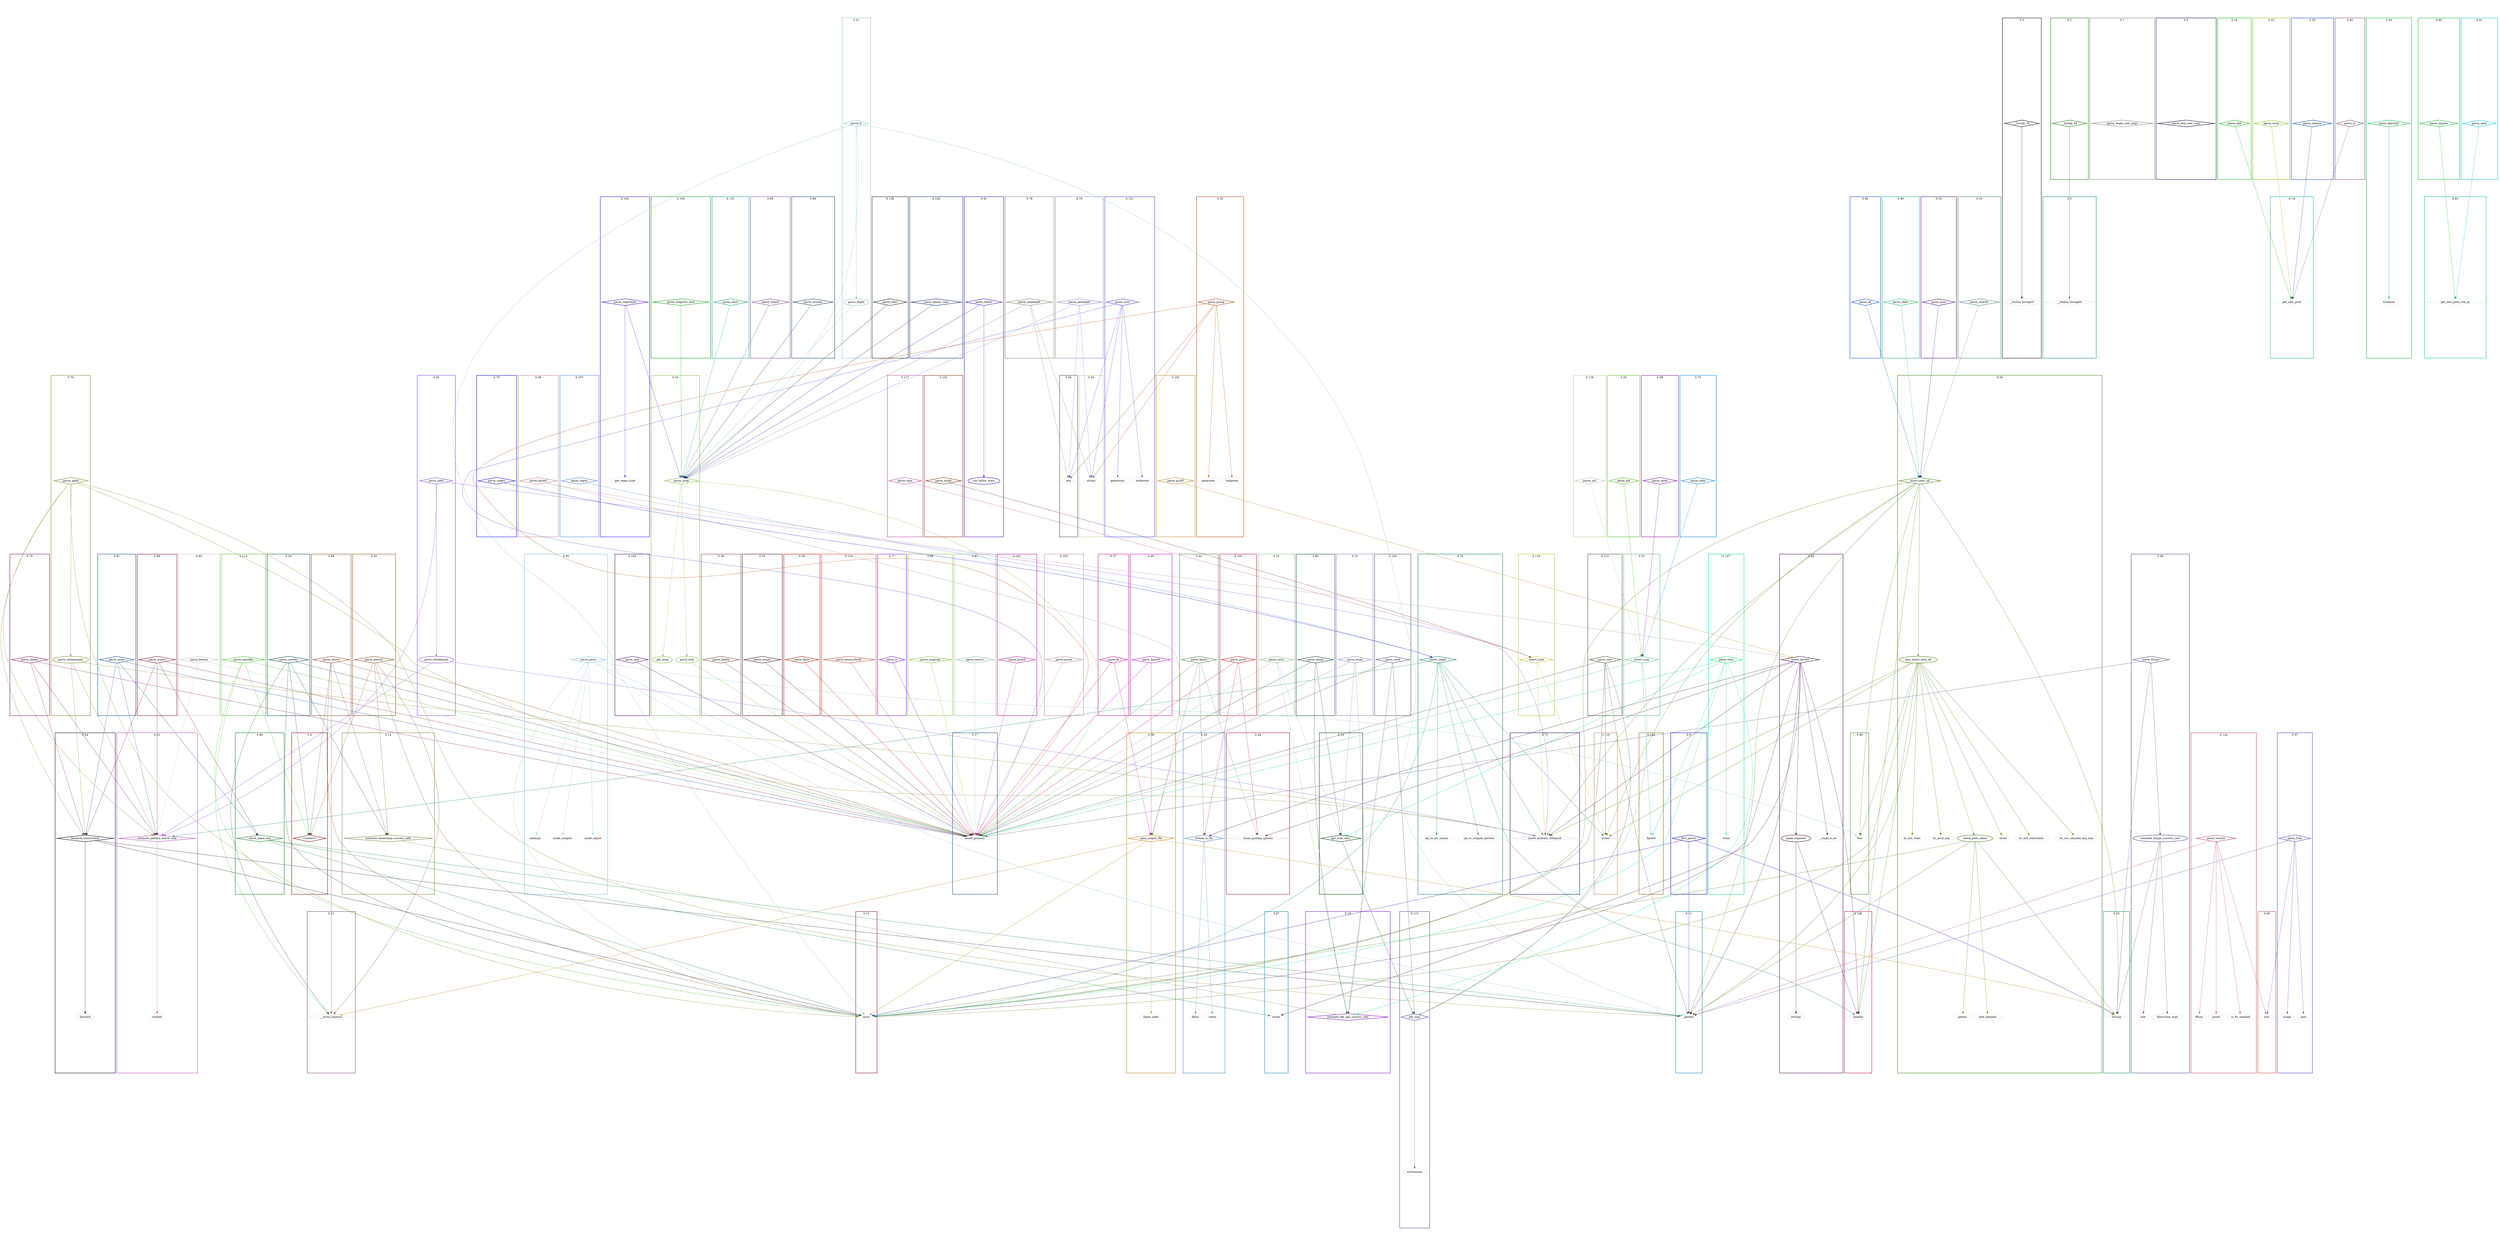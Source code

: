 digraph G {
  ratio=0.500000;
  "UV mode_adjust (97)" [label="mode_adjust", color="#80C0E0", style=dotted];
  "UV __bswap_32 (0)" [shape=diamond, label="__bswap_32", color="#000000",
                       style=bold];
  "UV free (98)" [shape=diamond, label="free", color="#408020", style=dotted];
  "UV __builtin_bswap32 (1)" [label="__builtin_bswap32", color="#000000",
                              style=dotted];
  "UV memcpy (99)" [label="memcpy", color="#80C0E0", style=dotted];
  "UV __bswap_64 (2)" [shape=diamond, label="__bswap_64", color="#008000",
                       style=bold];
  "UV __builtin_bswap64 (3)" [shape=diamond, label="__builtin_bswap64",
                              color="#008080", style=dotted];
  "UV parse_print (100)" [shape=diamond, label="parse_print",
                          color="#C00020", style=bold];
  "UV <indirect> (4)" [shape=diamond, label="<indirect>", color="#800000",
                       style=bold];
  "UV parse_print0 (101)" [shape=diamond, label="parse_print0",
                           color="#C000A0", style=bold];
  "UV get_noop (5)" [label="get_noop", color="#80C040", style=bold];
  "UV parse_printf (102)" [shape=diamond, label="parse_printf",
                           color="#C08020", style=bold];
  "UV set_follow_state (6)" [label="set_follow_state", color="#4000C0",
                             style=bold];
  "UV parse_prune (103)" [shape=diamond, label="parse_prune",
                          color="#C080A0", style=bold];
  "UV parse_quit (104)" [shape=diamond, label="parse_quit", color="#400060",
                         style=bold];
  "UV parse_begin_user_args (7)" [shape=diamond,
                                  label="parse_begin_user_args",
                                  color="#808080", style=bold];
  "UV parse_regextype (105)" [shape=diamond, label="parse_regextype",
                              color="#4000E0", style=bold];
  "UV parse_end_user_args (8)" [shape=diamond, label="parse_end_user_args",
                                color="#000040", style=bold];
  "UV get_regex_type (106)" [label="get_regex_type", color="#4000E0",
                             style=dotted];
  "UV find_parser (9)" [shape=diamond, label="find_parser", color="#0000C0",
                        style=bold];
  "UV strcmp (10)" [shape=diamond, label="strcmp", color="#008040",
                    style=dotted];
  "UV parse_regex (107)" [shape=diamond, label="parse_regex",
                          color="#4080E0", style=bold];
  "UV gettext (11)" [shape=diamond, label="gettext", color="#0080C0",
                     style=dotted];
  "UV xmalloc (108)" [shape=diamond, label="xmalloc", color="#C00060",
                      style=dotted];
  "UV error (12)" [shape=diamond, label="error", color="#800040",
                   style=dotted];
  "UV rpl_re_set_syntax (109)" [label="rpl_re_set_syntax", color="#008060",
                                style=dotted];
  "UV strlen (110)" [shape=diamond, label="strlen", color="#C08060",
                     style=dotted];
  "UV estimate_file_age_success_rate (13)" [shape=diamond,
                                            label="estimate_file_age_success_rate",
                                            color="#8000C0", style=bold];
  "UV rpl_re_compile_pattern (111)" [label="rpl_re_compile_pattern",
                                     color="#008060", style=dotted];
  "UV estimate_timestamp_success_rate (14)" [shape=diamond,
                                             label="estimate_timestamp_success_rate",
                                             color="#808040", style=bold];
  "UV parse_size (112)" [shape=diamond, label="parse_size", color="#404020",
                         style=bold];
  "UV parse_amin (15)" [shape=diamond, label="parse_amin", color="#8080C0",
                        style=bold];
  "UV get_num (113)" [shape=diamond, label="get_num", color="#4040A0",
                      style=bold];
  "UV get_num_days (16)" [shape=diamond, label="get_num_days",
                          color="#004000", style=bold];
  "UV insert_primary (17)" [shape=diamond, label="insert_primary",
                            color="#004080", style=dotted];
  "UV parse_samefile (114)" [shape=diamond, label="parse_samefile",
                             color="#40C020", style=bold];
  "UV parse_true (115)" [label="parse_true", color="#80C040", style=bold];
  "UV parse_and (18)" [shape=diamond, label="parse_and", color="#00C000",
                       style=bold];
  "UV get_new_pred (19)" [shape=diamond, label="get_new_pred",
                          color="#00C080", style=dotted];
  "UV parse_accesscheck (116)" [shape=diamond, label="parse_accesscheck",
                                color="#C04020", style=bold];
  "UV parse_type (117)" [shape=diamond, label="parse_type", color="#C040A0",
                         style=bold];
  "UV parse_anewer (20)" [shape=diamond, label="parse_anewer",
                          color="#804000", style=bold];
  "UV __errno_location (21)" [shape=diamond, label="__errno_location",
                              color="#804080", style=dotted];
  "UV insert_type (118)" [shape=diamond, label="insert_type",
                          color="#C0C020", style=bold];
  "UV parse_uid (119)" [shape=diamond, label="parse_uid", color="#C0C0A0",
                        style=bold];
  "UV parse_close (22)" [shape=diamond, label="parse_close", color="#80C000",
                         style=bold];
  "UV parse_used (120)" [shape=diamond, label="parse_used", color="#404060",
                         style=bold];
  "UV parse_cmin (23)" [shape=diamond, label="parse_cmin", color="#80C080",
                        style=bold];
  "UV parse_cnewer (24)" [shape=diamond, label="parse_cnewer",
                          color="#004040", style=bold];
  "UV parse_user (121)" [shape=diamond, label="parse_user", color="#4040E0",
                         style=bold];
  "UV getpwnam (122)" [label="getpwnam", color="#4040E0", style=dotted];
  "UV parse_comma (25)" [shape=diamond, label="parse_comma", color="#0040C0",
                         style=bold];
  "UV endpwent (123)" [label="endpwent", color="#4040E0", style=dotted];
  "UV parse_daystart (26)" [shape=diamond, label="parse_daystart",
                            color="#00C040", style=bold];
  "UV localtime (27)" [label="localtime", color="#00C040", style=dotted];
  "UV parse_version (124)" [shape=diamond, label="parse_version",
                            color="#C04060", style=bold];
  "UV fflush (125)" [label="fflush", color="#C04060", style=dotted];
  "UV parse_delete (28)" [shape=diamond, label="parse_delete",
                          color="#804040", style=bold];
  "UV printf (126)" [label="printf", color="#C04060", style=dotted];
  "UV parse_depth (29)" [label="parse_depth", color="#80C0C0", style=bold];
  "UV parse_noop (30)" [shape=diamond, label="parse_noop", color="#80C040",
                        style=bold];
  "UV is_fts_enabled (127)" [label="is_fts_enabled", color="#C04060",
                             style=dotted];
  "UV parse_d (31)" [shape=diamond, label="parse_d", color="#80C0C0",
                     style=bold];
  "UV parse_xdev (128)" [shape=diamond, label="parse_xdev", color="#002000",
                         style=bold];
  "UV parse_empty (32)" [shape=diamond, label="parse_empty", color="#400000",
                         style=bold];
  "UV parse_ignore_race (129)" [shape=diamond, label="parse_ignore_race",
                                color="#002080", style=bold];
  "UV parse_noignore_race (130)" [shape=diamond, label="parse_noignore_race",
                                  color="#00A000", style=bold];
  "UV parse_exec (33)" [shape=diamond, label="parse_exec", color="#400080",
                        style=bold];
  "UV insert_exec_ok (34)" [shape=diamond, label="insert_exec_ok",
                            color="#408000", style=bold];
  "UV parse_warn (131)" [shape=diamond, label="parse_warn", color="#00A080",
                         style=bold];
  "UV parse_execdir (35)" [shape=diamond, label="parse_execdir",
                           color="#408080", style=bold];
  "UV parse_xtype (132)" [shape=diamond, label="parse_xtype",
                          color="#802000", style=bold];
  "UV fileno (133)" [label="fileno", color="#4080C0", style=dotted];
  "UV parse_false (36)" [shape=diamond, label="parse_false", color="#C00000",
                         style=bold];
  "UV isatty (134)" [label="isatty", color="#4080C0", style=dotted];
  "UV parse_fls (37)" [shape=diamond, label="parse_fls", color="#C00080",
                       style=bold];
  "UV make_segment (135)" [label="make_segment", color="#400040", style=bold];
  "UV open_output_file (38)" [shape=diamond, label="open_output_file",
                              color="#C08000", style=bold];
  "UV __ctype_b_loc (136)" [label="__ctype_b_loc", color="#400040",
                            style=dotted];
  "UV parse_fprintf (39)" [shape=diamond, label="parse_fprintf",
                           color="#C08080", style=bold];
  "UV strncpy (137)" [label="strncpy", color="#400040", style=dotted];
  "UV insert_fprintf (40)" [shape=diamond, label="insert_fprintf",
                            color="#400040", style=bold];
  "UV check_path_safety (138)" [label="check_path_safety", color="#408000",
                                style=bold];
  "UV parse_follow (41)" [shape=diamond, label="parse_follow",
                          color="#4000C0", style=bold];
  "UV getenv (139)" [label="getenv", color="#408000", style=dotted];
  "UV parse_fprint (42)" [shape=diamond, label="parse_fprint",
                          color="#408040", style=bold];
  "UV next_element (140)" [label="next_element", color="#408000",
                           style=dotted];
  "UV stream_is_tty (43)" [shape=diamond, label="stream_is_tty",
                           color="#4080C0", style=bold];
  "UV new_insert_exec_ok (141)" [label="new_insert_exec_ok", color="#408000",
                                 style=bold];
  "UV clone_quoting_options (44)" [shape=diamond,
                                   label="clone_quoting_options",
                                   color="#C00040", style=dotted];
  "UV strstr (142)" [label="strstr", color="#408000", style=dotted];
  "UV parse_fprint0 (45)" [shape=diamond, label="parse_fprint0",
                           color="#C000C0", style=bold];
  "UV bc_init_controlinfo (143)" [label="bc_init_controlinfo",
                                  color="#408000", style=dotted];
  "UV estimate_fstype_success_rate (46)" [label="estimate_fstype_success_rate",
                                          color="#404080", style=bold];
  "UV bc_use_sensible_arg_max (144)" [label="bc_use_sensible_arg_max",
                                      color="#408000", style=dotted];
  "UV stat (47)" [label="stat", color="#404080", style=dotted];
  "UV bc_init_state (145)" [label="bc_init_state", color="#408000",
                            style=dotted];
  "UV filesystem_type (48)" [label="filesystem_type", color="#404080",
                             style=dotted];
  "UV bc_push_arg (146)" [label="bc_push_arg", color="#408000", style=dotted];
  "UV parse_fstype (49)" [shape=diamond, label="parse_fstype",
                          color="#404080", style=bold];
  "UV parse_gid (50)" [shape=diamond, label="parse_gid", color="#40C000",
                       style=bold];
  "UV parse_time (147)" [shape=diamond, label="parse_time", color="#00E080",
                         style=bold];
  "UV fprintf (148)" [shape=diamond, label="fprintf", color="#806000",
                      style=dotted];
  "UV insert_num (51)" [shape=diamond, label="insert_num", color="#40C080",
                        style=bold];
  "UV ctime (149)" [label="ctime", color="#00E080", style=dotted];
  "UV parse_group (52)" [shape=diamond, label="parse_group", color="#C04000",
                         style=bold];
  "UV xstrtoumax (150)" [label="xstrtoumax", color="#4040A0", style=dotted];
  "UV getgrnam (53)" [label="getgrnam", color="#C04000", style=dotted];
  "UV fopen_safer (151)" [label="fopen_safer", color="#C08000", style=dotted];
  "UV endgrent (54)" [label="endgrent", color="#C04000", style=dotted];
  "UV strspn (55)" [shape=diamond, label="strspn", color="#C0C080",
                    style=dotted];
  "UV atoi (56)" [shape=diamond, label="atoi", color="#404040", style=dotted];
  "UV parse_help (57)" [shape=diamond, label="parse_help", color="#4040C0",
                        style=bold];
  "UV usage (58)" [label="usage", color="#4040C0", style=dotted];
  "UV puts (59)" [label="puts", color="#4040C0", style=dotted];
  "UV exit (60)" [shape=diamond, label="exit", color="#C04040", style=dotted];
  "UV estimate_pattern_match_rate (61)" [shape=diamond,
                                         label="estimate_pattern_match_rate",
                                         color="#C040C0", style=bold];
  "UV strpbrk (62)" [label="strpbrk", color="#C040C0", style=dotted];
  "UV parse_ilname (63)" [shape=diamond, label="parse_ilname",
                          color="#C0C0C0", style=bold];
  "UV fnmatch_sanitycheck (64)" [shape=diamond, label="fnmatch_sanitycheck",
                                 color="#000020", style=bold];
  "UV fnmatch (65)" [label="fnmatch", color="#000020", style=dotted];
  "UV check_name_arg (66)" [shape=diamond, label="check_name_arg",
                            color="#008020", style=bold];
  "UV strchr (67)" [shape=diamond, label="strchr", color="#0080A0",
                    style=dotted];
  "UV parse_iname (68)" [shape=diamond, label="parse_iname", color="#800020",
                         style=bold];
  "UV parse_inum (69)" [shape=diamond, label="parse_inum", color="#8000A0",
                        style=bold];
  "UV parse_ipath (70)" [shape=diamond, label="parse_ipath", color="#808020",
                         style=bold];
  "UV parse_iwholename (71)" [label="parse_iwholename", color="#808020",
                              style=bold];
  "UV insert_primary_withpred (72)" [shape=diamond,
                                     label="insert_primary_withpred",
                                     color="#000060", style=dotted];
  "UV parse_iregex (73)" [shape=diamond, label="parse_iregex",
                          color="#0000E0", style=bold];
  "UV insert_regex (74)" [shape=diamond, label="insert_regex",
                          color="#008060", style=bold];
  "UV parse_links (75)" [shape=diamond, label="parse_links", color="#0080E0",
                         style=bold];
  "UV parse_lname (76)" [shape=diamond, label="parse_lname", color="#800060",
                         style=bold];
  "UV parse_ls (77)" [shape=diamond, label="parse_ls", color="#8000E0",
                      style=bold];
  "UV parse_maxdepth (78)" [shape=diamond, label="parse_maxdepth",
                            color="#808060", style=bold];
  "UV parse_mindepth (79)" [shape=diamond, label="parse_mindepth",
                            color="#8080E0", style=bold];
  "UV parse_mmin (80)" [shape=diamond, label="parse_mmin", color="#004020",
                        style=bold];
  "UV parse_name (81)" [shape=diamond, label="parse_name", color="#0040A0",
                        style=bold];
  "UV parse_negate (82)" [shape=diamond, label="parse_negate",
                          color="#00C020", style=bold];
  "UV get_new_pred_chk_op (83)" [shape=diamond, label="get_new_pred_chk_op",
                                 color="#00C0A0", style=dotted];
  "UV parse_newer (84)" [shape=diamond, label="parse_newer", color="#804020",
                         style=bold];
  "UV parse_noleaf (85)" [shape=diamond, label="parse_noleaf",
                          color="#8040A0", style=bold];
  "UV parse_nogroup (86)" [shape=diamond, label="parse_nogroup",
                           color="#80C020", style=bold];
  "UV parse_nouser (87)" [shape=diamond, label="parse_nouser",
                          color="#80C0A0", style=bold];
  "UV parse_nowarn (88)" [shape=diamond, label="parse_nowarn",
                          color="#004060", style=bold];
  "UV parse_ok (89)" [shape=diamond, label="parse_ok", color="#0040E0",
                      style=bold];
  "UV parse_okdir (90)" [shape=diamond, label="parse_okdir", color="#00C060",
                         style=bold];
  "UV parse_open (91)" [shape=diamond, label="parse_open", color="#00C0E0",
                        style=bold];
  "UV parse_or (92)" [shape=diamond, label="parse_or", color="#804060",
                      style=bold];
  "UV parse_path (93)" [shape=diamond, label="parse_path", color="#8040E0",
                        style=bold];
  "UV parse_wholename (94)" [label="parse_wholename", color="#8040E0",
                             style=bold];
  "UV parse_perm (95)" [shape=diamond, label="parse_perm", color="#80C0E0",
                        style=bold];
  "UV mode_compile (96)" [label="mode_compile", color="#80C0E0", style=dotted];
  
  subgraph cluster_93 { label="S 93";
    color="#8040E0";
    style=bold;
    "UV parse_wholename (94)";"UV parse_path (93)"; };
  subgraph cluster_100 { label="S 100";
    color="#C00020";
    style=bold;
    "UV parse_print (100)"; };
  subgraph cluster_95 { label="S 95";
    color="#80C0E0";
    style=bold;
    "UV mode_compile (96)";"UV parse_perm (95)";"UV memcpy (99)";"UV mode_adjust (97)"; };
  subgraph cluster_101 { label="S 101";
    color="#C000A0";
    style=bold;
    "UV parse_print0 (101)"; };
  subgraph cluster_60 { label="S 60";
    color="#C04040";
    style=bold;
    "UV exit (60)"; };
  subgraph cluster_102 { label="S 102";
    color="#C08020";
    style=bold;
    "UV parse_printf (102)"; };
  subgraph cluster_61 { label="S 61";
    color="#C040C0";
    style=bold;
    "UV strpbrk (62)";"UV estimate_pattern_match_rate (61)"; };
  subgraph cluster_103 { label="S 103";
    color="#C080A0";
    style=bold;
    "UV parse_prune (103)"; };
  subgraph cluster_98 { label="S 98";
    color="#408020";
    style=bold;
    "UV free (98)"; };
  subgraph cluster_104 { label="S 104";
    color="#400060";
    style=bold;
    "UV parse_quit (104)"; };
  subgraph cluster_63 { label="S 63";
    color="#C0C0C0";
    style=bold;
    "UV parse_ilname (63)"; };
  subgraph cluster_105 { label="S 105";
    color="#4000E0";
    style=bold;
    "UV get_regex_type (106)";"UV parse_regextype (105)"; };
  subgraph cluster_64 { label="S 64";
    color="#000020";
    style=bold;
    "UV fnmatch (65)";"UV fnmatch_sanitycheck (64)"; };
  subgraph cluster_107 { label="S 107";
    color="#4080E0";
    style=bold;
    "UV parse_regex (107)"; };
  subgraph cluster_66 { label="S 66";
    color="#008020";
    style=bold;
    "UV check_name_arg (66)"; };
  subgraph cluster_108 { label="S 108";
    color="#C00060";
    style=bold;
    "UV xmalloc (108)"; };
  subgraph cluster_30 { label="S 30";
    color="#80C040";
    style=bold;
    "UV parse_noop (30)";"UV parse_true (115)";"UV get_noop (5)"; };
  subgraph cluster_67 { label="S 67";
    color="#0080A0";
    style=bold;
    "UV strchr (67)"; };
  subgraph cluster_31 { label="S 31";
    color="#80C0C0";
    style=bold;
    "UV parse_d (31)";"UV parse_depth (29)"; };
  subgraph cluster_68 { label="S 68";
    color="#800020";
    style=bold;
    "UV parse_iname (68)"; };
  subgraph cluster_32 { label="S 32";
    color="#400000";
    style=bold;
    "UV parse_empty (32)"; };
  subgraph cluster_69 { label="S 69";
    color="#8000A0";
    style=bold;
    "UV parse_inum (69)"; };
  subgraph cluster_33 { label="S 33";
    color="#400080";
    style=bold;
    "UV parse_exec (33)"; };
  subgraph cluster_34 { label="S 34";
    color="#408000";
    style=bold;
    "UV bc_push_arg (146)";"UV bc_init_state (145)";"UV bc_use_sensible_arg_max (144)";"UV bc_init_controlinfo (143)";"UV strstr (142)";"UV new_insert_exec_ok (141)";"UV next_element (140)";"UV getenv (139)";"UV check_path_safety (138)";"UV insert_exec_ok (34)"; };
  subgraph cluster_35 { label="S 35";
    color="#408080";
    style=bold;
    "UV parse_execdir (35)"; };
  subgraph cluster_36 { label="S 36";
    color="#C00000";
    style=bold;
    "UV parse_false (36)"; };
  subgraph cluster_37 { label="S 37";
    color="#C00080";
    style=bold;
    "UV parse_fls (37)"; };
  subgraph cluster_38 { label="S 38";
    color="#C08000";
    style=bold;
    "UV fopen_safer (151)";"UV open_output_file (38)"; };
  subgraph cluster_39 { label="S 39";
    color="#C08080";
    style=bold;
    "UV parse_fprintf (39)"; };
  subgraph cluster_110 { label="S 110";
    color="#C08060";
    style=bold;
    "UV strlen (110)"; };
  subgraph cluster_147 { label="S 147";
    color="#00E080";
    style=bold;
    "UV ctime (149)";"UV parse_time (147)"; };
  subgraph cluster_70 { label="S 70";
    color="#808020";
    style=bold;
    "UV parse_iwholename (71)";"UV parse_ipath (70)"; };
  subgraph cluster_148 { label="S 148";
    color="#806000";
    style=bold;
    "UV fprintf (148)"; };
  subgraph cluster_112 { label="S 112";
    color="#404020";
    style=bold;
    "UV parse_size (112)"; };
  subgraph cluster_113 { label="S 113";
    color="#4040A0";
    style=bold;
    "UV xstrtoumax (150)";"UV get_num (113)"; };
  subgraph cluster_72 { label="S 72";
    color="#000060";
    style=bold;
    "UV insert_primary_withpred (72)"; };
  subgraph cluster_114 { label="S 114";
    color="#40C020";
    style=bold;
    "UV parse_samefile (114)"; };
  subgraph cluster_73 { label="S 73";
    color="#0000E0";
    style=bold;
    "UV parse_iregex (73)"; };
  subgraph cluster_116 { label="S 116";
    color="#C04020";
    style=bold;
    "UV parse_accesscheck (116)"; };
  subgraph cluster_74 { label="S 74";
    color="#008060";
    style=bold;
    "UV insert_regex (74)";"UV rpl_re_compile_pattern (111)";"UV rpl_re_set_syntax (109)"; };
  subgraph cluster_75 { label="S 75";
    color="#0080E0";
    style=bold;
    "UV parse_links (75)"; };
  subgraph cluster_117 { label="S 117";
    color="#C040A0";
    style=bold;
    "UV parse_type (117)"; };
  subgraph cluster_76 { label="S 76";
    color="#800060";
    style=bold;
    "UV parse_lname (76)"; };
  subgraph cluster_118 { label="S 118";
    color="#C0C020";
    style=bold;
    "UV insert_type (118)"; };
  subgraph cluster_40 { label="S 40";
    color="#400040";
    style=bold;
    "UV insert_fprintf (40)";"UV strncpy (137)";"UV __ctype_b_loc (136)";"UV make_segment (135)"; };
  subgraph cluster_77 { label="S 77";
    color="#8000E0";
    style=bold;
    "UV parse_ls (77)"; };
  subgraph cluster_119 { label="S 119";
    color="#C0C0A0";
    style=bold;
    "UV parse_uid (119)"; };
  subgraph cluster_41 { label="S 41";
    color="#4000C0";
    style=bold;
    "UV parse_follow (41)";"UV set_follow_state (6)"; };
  subgraph cluster_78 { label="S 78";
    color="#808060";
    style=bold;
    "UV parse_maxdepth (78)"; };
  subgraph cluster_42 { label="S 42";
    color="#408040";
    style=bold;
    "UV parse_fprint (42)"; };
  subgraph cluster_79 { label="S 79";
    color="#8080E0";
    style=bold;
    "UV parse_mindepth (79)"; };
  subgraph cluster_43 { label="S 43";
    color="#4080C0";
    style=bold;
    "UV stream_is_tty (43)";"UV isatty (134)";"UV fileno (133)"; };
  subgraph cluster_44 { label="S 44";
    color="#C00040";
    style=bold;
    "UV clone_quoting_options (44)"; };
  subgraph cluster_45 { label="S 45";
    color="#C000C0";
    style=bold;
    "UV parse_fprint0 (45)"; };
  subgraph cluster_10 { label="S 10";
    color="#008040";
    style=bold;
    "UV strcmp (10)"; };
  subgraph cluster_11 { label="S 11";
    color="#0080C0";
    style=bold;
    "UV gettext (11)"; };
  subgraph cluster_12 { label="S 12";
    color="#800040";
    style=bold;
    "UV error (12)"; };
  subgraph cluster_49 { label="S 49";
    color="#404080";
    style=bold;
    "UV parse_fstype (49)";"UV filesystem_type (48)";"UV stat (47)";"UV estimate_fstype_success_rate (46)"; };
  subgraph cluster_13 { label="S 13";
    color="#8000C0";
    style=bold;
    "UV estimate_file_age_success_rate (13)"; };
  subgraph cluster_14 { label="S 14";
    color="#808040";
    style=bold;
    "UV estimate_timestamp_success_rate (14)"; };
  subgraph cluster_120 { label="S 120";
    color="#404060";
    style=bold;
    "UV parse_used (120)"; };
  subgraph cluster_15 { label="S 15";
    color="#8080C0";
    style=bold;
    "UV parse_amin (15)"; };
  subgraph cluster_121 { label="S 121";
    color="#4040E0";
    style=bold;
    "UV endpwent (123)";"UV getpwnam (122)";"UV parse_user (121)"; };
  subgraph cluster_16 { label="S 16";
    color="#004000";
    style=bold;
    "UV get_num_days (16)"; };
  subgraph cluster_80 { label="S 80";
    color="#004020";
    style=bold;
    "UV parse_mmin (80)"; };
  subgraph cluster_17 { label="S 17";
    color="#004080";
    style=bold;
    "UV insert_primary (17)"; };
  subgraph cluster_81 { label="S 81";
    color="#0040A0";
    style=bold;
    "UV parse_name (81)"; };
  subgraph cluster_18 { label="S 18";
    color="#00C000";
    style=bold;
    "UV parse_and (18)"; };
  subgraph cluster_82 { label="S 82";
    color="#00C020";
    style=bold;
    "UV parse_negate (82)"; };
  subgraph cluster_124 { label="S 124";
    color="#C04060";
    style=bold;
    "UV is_fts_enabled (127)";"UV printf (126)";"UV fflush (125)";"UV parse_version (124)"; };
  subgraph cluster_19 { label="S 19";
    color="#00C080";
    style=bold;
    "UV get_new_pred (19)"; };
  subgraph cluster_83 { label="S 83";
    color="#00C0A0";
    style=bold;
    "UV get_new_pred_chk_op (83)"; };
  subgraph cluster_84 { label="S 84";
    color="#804020";
    style=bold;
    "UV parse_newer (84)"; };
  subgraph cluster_85 { label="S 85";
    color="#8040A0";
    style=bold;
    "UV parse_noleaf (85)"; };
  subgraph cluster_86 { label="S 86";
    color="#80C020";
    style=bold;
    "UV parse_nogroup (86)"; };
  subgraph cluster_50 { label="S 50";
    color="#40C000";
    style=bold;
    "UV parse_gid (50)"; };
  subgraph cluster_128 { label="S 128";
    color="#002000";
    style=bold;
    "UV parse_xdev (128)"; };
  subgraph cluster_87 { label="S 87";
    color="#80C0A0";
    style=bold;
    "UV parse_nouser (87)"; };
  subgraph cluster_51 { label="S 51";
    color="#40C080";
    style=bold;
    "UV insert_num (51)"; };
  subgraph cluster_0 { label="S 0";
    color="#000000";
    style=bold;
    "UV __builtin_bswap32 (1)";"UV __bswap_32 (0)"; };
  subgraph cluster_129 { label="S 129";
    color="#002080";
    style=bold;
    "UV parse_ignore_race (129)"; };
  subgraph cluster_88 { label="S 88";
    color="#004060";
    style=bold;
    "UV parse_nowarn (88)"; };
  subgraph cluster_52 { label="S 52";
    color="#C04000";
    style=bold;
    "UV endgrent (54)";"UV getgrnam (53)";"UV parse_group (52)"; };
  subgraph cluster_89 { label="S 89";
    color="#0040E0";
    style=bold;
    "UV parse_ok (89)"; };
  subgraph cluster_2 { label="S 2";
    color="#008000";
    style=bold;
    "UV __bswap_64 (2)"; };
  subgraph cluster_3 { label="S 3";
    color="#008080";
    style=bold;
    "UV __builtin_bswap64 (3)"; };
  subgraph cluster_55 { label="S 55";
    color="#C0C080";
    style=bold;
    "UV strspn (55)"; };
  subgraph cluster_4 { label="S 4";
    color="#800000";
    style=bold;
    "UV <indirect> (4)"; };
  subgraph cluster_56 { label="S 56";
    color="#404040";
    style=bold;
    "UV atoi (56)"; };
  subgraph cluster_20 { label="S 20";
    color="#804000";
    style=bold;
    "UV parse_anewer (20)"; };
  subgraph cluster_57 { label="S 57";
    color="#4040C0";
    style=bold;
    "UV puts (59)";"UV usage (58)";"UV parse_help (57)"; };
  subgraph cluster_21 { label="S 21";
    color="#804080";
    style=bold;
    "UV __errno_location (21)"; };
  subgraph cluster_7 { label="S 7";
    color="#808080";
    style=bold;
    "UV parse_begin_user_args (7)"; };
  subgraph cluster_22 { label="S 22";
    color="#80C000";
    style=bold;
    "UV parse_close (22)"; };
  subgraph cluster_8 { label="S 8";
    color="#000040";
    style=bold;
    "UV parse_end_user_args (8)"; };
  subgraph cluster_23 { label="S 23";
    color="#80C080";
    style=bold;
    "UV parse_cmin (23)"; };
  subgraph cluster_9 { label="S 9";
    color="#0000C0";
    style=bold;
    "UV find_parser (9)"; };
  subgraph cluster_24 { label="S 24";
    color="#004040";
    style=bold;
    "UV parse_cnewer (24)"; };
  subgraph cluster_130 { label="S 130";
    color="#00A000";
    style=bold;
    "UV parse_noignore_race (130)"; };
  subgraph cluster_25 { label="S 25";
    color="#0040C0";
    style=bold;
    "UV parse_comma (25)"; };
  subgraph cluster_131 { label="S 131";
    color="#00A080";
    style=bold;
    "UV parse_warn (131)"; };
  subgraph cluster_26 { label="S 26";
    color="#00C040";
    style=bold;
    "UV localtime (27)";"UV parse_daystart (26)"; };
  subgraph cluster_90 { label="S 90";
    color="#00C060";
    style=bold;
    "UV parse_okdir (90)"; };
  subgraph cluster_132 { label="S 132";
    color="#802000";
    style=bold;
    "UV parse_xtype (132)"; };
  subgraph cluster_91 { label="S 91";
    color="#00C0E0";
    style=bold;
    "UV parse_open (91)"; };
  subgraph cluster_28 { label="S 28";
    color="#804040";
    style=bold;
    "UV parse_delete (28)"; };
  subgraph cluster_92 { label="S 92";
    color="#804060";
    style=bold;
    "UV parse_or (92)"; };
  
  "UV __bswap_32 (0)" -> "UV __builtin_bswap32 (1)" [color="#000000"];
  "UV __bswap_64 (2)" -> "UV __builtin_bswap64 (3)" [color="#008000"];
  "UV parse_print (100)" -> "UV insert_primary (17)" [color="#C00020"];
  "UV parse_print (100)" -> "UV stream_is_tty (43)" [color="#C00020"];
  "UV parse_print (100)" -> "UV clone_quoting_options (44)" [color="#C00020"];
  "UV parse_print0 (101)" -> "UV insert_primary (17)" [color="#C000A0"];
  "UV parse_printf (102)" -> "UV insert_fprintf (40)" [color="#C08020"];
  "UV parse_prune (103)" -> "UV insert_primary (17)" [color="#C080A0"];
  "UV parse_quit (104)" -> "UV insert_primary (17)" [color="#400060"];
  "UV parse_regextype (105)" -> "UV parse_noop (30)" [color="#4000E0"];
  "UV parse_regextype (105)" -> "UV get_regex_type (106)" [color="#4000E0"];
  "UV find_parser (9)" -> "UV strcmp (10)" [color="#0000C0"];
  "UV find_parser (9)" -> "UV gettext (11)" [color="#0000C0"];
  "UV find_parser (9)" -> "UV error (12)" [color="#0000C0"];
  "UV parse_regex (107)" -> "UV insert_regex (74)" [color="#4080E0"];
  "UV estimate_timestamp_success_rate (14)" -> "UV estimate_file_age_success_rate (13)" [
  color="#808040"];
  "UV parse_size (112)" -> "UV gettext (11)" [color="#404020"];
  "UV parse_size (112)" -> "UV error (12)" [color="#404020"];
  "UV parse_size (112)" -> "UV insert_primary (17)" [color="#404020"];
  "UV parse_size (112)" -> "UV strlen (110)" [color="#404020"];
  "UV parse_size (112)" -> "UV get_num (113)" [color="#404020"];
  "UV parse_amin (15)" -> "UV estimate_file_age_success_rate (13)" [color="#8080C0"];
  "UV parse_amin (15)" -> "UV get_num_days (16)" [color="#8080C0"];
  "UV parse_amin (15)" -> "UV insert_primary (17)" [color="#8080C0"];
  "UV get_num (113)" -> "UV xstrtoumax (150)" [color="#4040A0"];
  "UV get_num_days (16)" -> "UV get_num (113)" [color="#004000"];
  "UV parse_samefile (114)" -> "UV <indirect> (4)" [color="#40C020"];
  "UV parse_samefile (114)" -> "UV error (12)" [color="#40C020"];
  "UV parse_samefile (114)" -> "UV insert_primary (17)" [color="#40C020"];
  "UV parse_samefile (114)" -> "UV __errno_location (21)" [color="#40C020"];
  "UV parse_true (115)" -> "UV insert_primary (17)" [color="#80C040"];
  "UV parse_and (18)" -> "UV get_new_pred (19)" [color="#00C000"];
  "UV parse_accesscheck (116)" -> "UV insert_primary (17)" [color="#C04020"];
  "UV parse_type (117)" -> "UV insert_type (118)" [color="#C040A0"];
  "UV parse_anewer (20)" -> "UV <indirect> (4)" [color="#804000"];
  "UV parse_anewer (20)" -> "UV error (12)" [color="#804000"];
  "UV parse_anewer (20)" -> "UV estimate_timestamp_success_rate (14)" [
  color="#804000"];
  "UV parse_anewer (20)" -> "UV insert_primary (17)" [color="#804000"];
  "UV parse_anewer (20)" -> "UV __errno_location (21)" [color="#804000"];
  "UV insert_type (118)" -> "UV insert_primary_withpred (72)" [color="#C0C020"];
  "UV insert_type (118)" -> "UV strlen (110)" [color="#C0C020"];
  "UV parse_uid (119)" -> "UV insert_num (51)" [color="#C0C0A0"];
  "UV parse_close (22)" -> "UV get_new_pred (19)" [color="#80C000"];
  "UV parse_used (120)" -> "UV estimate_file_age_success_rate (13)" [
  color="#404060"];
  "UV parse_used (120)" -> "UV insert_primary (17)" [color="#404060"];
  "UV parse_used (120)" -> "UV get_num (113)" [color="#404060"];
  "UV parse_cmin (23)" -> "UV estimate_file_age_success_rate (13)" [color="#80C080"];
  "UV parse_cmin (23)" -> "UV get_num_days (16)" [color="#80C080"];
  "UV parse_cmin (23)" -> "UV insert_primary (17)" [color="#80C080"];
  "UV parse_cnewer (24)" -> "UV <indirect> (4)" [color="#004040"];
  "UV parse_cnewer (24)" -> "UV error (12)" [color="#004040"];
  "UV parse_cnewer (24)" -> "UV estimate_timestamp_success_rate (14)" [
  color="#004040"];
  "UV parse_cnewer (24)" -> "UV insert_primary (17)" [color="#004040"];
  "UV parse_cnewer (24)" -> "UV __errno_location (21)" [color="#004040"];
  "UV parse_user (121)" -> "UV insert_primary (17)" [color="#4040E0"];
  "UV parse_user (121)" -> "UV strspn (55)" [color="#4040E0"];
  "UV parse_user (121)" -> "UV atoi (56)" [color="#4040E0"];
  "UV parse_user (121)" -> "UV getpwnam (122)" [color="#4040E0"];
  "UV parse_user (121)" -> "UV endpwent (123)" [color="#4040E0"];
  "UV parse_comma (25)" -> "UV get_new_pred (19)" [color="#0040C0"];
  "UV parse_daystart (26)" -> "UV localtime (27)" [color="#00C040"];
  "UV parse_version (124)" -> "UV gettext (11)" [color="#C04060"];
  "UV parse_version (124)" -> "UV exit (60)" [color="#C04060"];
  "UV parse_version (124)" -> "UV fflush (125)" [color="#C04060"];
  "UV parse_version (124)" -> "UV printf (126)" [color="#C04060"];
  "UV parse_version (124)" -> "UV is_fts_enabled (127)" [color="#C04060"];
  "UV parse_delete (28)" -> "UV insert_primary (17)" [color="#804040"];
  "UV parse_depth (29)" -> "UV parse_noop (30)" [color="#80C0C0"];
  "UV parse_noop (30)" -> "UV get_noop (5)" [color="#80C040"];
  "UV parse_noop (30)" -> "UV insert_primary (17)" [color="#80C040"];
  "UV parse_noop (30)" -> "UV parse_true (115)" [color="#80C040"];
  "UV parse_d (31)" -> "UV gettext (11)" [color="#80C0C0"];
  "UV parse_d (31)" -> "UV error (12)" [color="#80C0C0"];
  "UV parse_d (31)" -> "UV parse_depth (29)" [color="#80C0C0"];
  "UV parse_d (31)" -> "UV parse_noop (30)" [color="#80C0C0"];
  "UV parse_xdev (128)" -> "UV parse_noop (30)" [color="#002000"];
  "UV parse_empty (32)" -> "UV insert_primary (17)" [color="#400000"];
  "UV parse_ignore_race (129)" -> "UV parse_noop (30)" [color="#002080"];
  "UV parse_noignore_race (130)" -> "UV parse_noop (30)" [color="#00A000"];
  "UV parse_exec (33)" -> "UV insert_exec_ok (34)" [color="#400080"];
  "UV insert_exec_ok (34)" -> "UV strcmp (10)" [color="#408000"];
  "UV insert_exec_ok (34)" -> "UV gettext (11)" [color="#408000"];
  "UV insert_exec_ok (34)" -> "UV error (12)" [color="#408000"];
  "UV insert_exec_ok (34)" -> "UV insert_primary_withpred (72)" [color="#408000"];
  "UV insert_exec_ok (34)" -> "UV free (98)" [color="#408000"];
  "UV insert_exec_ok (34)" -> "UV xmalloc (108)" [color="#408000"];
  "UV insert_exec_ok (34)" -> "UV strlen (110)" [color="#408000"];
  "UV insert_exec_ok (34)" -> "UV new_insert_exec_ok (141)" [color="#408000"];
  "UV parse_warn (131)" -> "UV parse_noop (30)" [color="#00A080"];
  "UV parse_execdir (35)" -> "UV insert_exec_ok (34)" [color="#408080"];
  "UV parse_xtype (132)" -> "UV insert_type (118)" [color="#802000"];
  "UV parse_false (36)" -> "UV insert_primary (17)" [color="#C00000"];
  "UV parse_fls (37)" -> "UV insert_primary (17)" [color="#C00080"];
  "UV parse_fls (37)" -> "UV open_output_file (38)" [color="#C00080"];
  "UV make_segment (135)" -> "UV xmalloc (108)" [color="#400040"];
  "UV make_segment (135)" -> "UV strncpy (137)" [color="#400040"];
  "UV open_output_file (38)" -> "UV strcmp (10)" [color="#C08000"];
  "UV open_output_file (38)" -> "UV error (12)" [color="#C08000"];
  "UV open_output_file (38)" -> "UV __errno_location (21)" [color="#C08000"];
  "UV open_output_file (38)" -> "UV fopen_safer (151)" [color="#C08000"];
  "UV parse_fprintf (39)" -> "UV open_output_file (38)" [color="#C08080"];
  "UV parse_fprintf (39)" -> "UV insert_fprintf (40)" [color="#C08080"];
  "UV insert_fprintf (40)" -> "UV gettext (11)" [color="#400040"];
  "UV insert_fprintf (40)" -> "UV error (12)" [color="#400040"];
  "UV insert_fprintf (40)" -> "UV stream_is_tty (43)" [color="#400040"];
  "UV insert_fprintf (40)" -> "UV clone_quoting_options (44)" [color="#400040"];
  "UV insert_fprintf (40)" -> "UV strchr (67)" [color="#400040"];
  "UV insert_fprintf (40)" -> "UV insert_primary_withpred (72)" [color="#400040"];
  "UV insert_fprintf (40)" -> "UV xmalloc (108)" [color="#400040"];
  "UV insert_fprintf (40)" -> "UV make_segment (135)" [color="#400040"];
  "UV insert_fprintf (40)" -> "UV __ctype_b_loc (136)" [color="#400040"];
  "UV check_path_safety (138)" -> "UV strcmp (10)" [color="#408000"];
  "UV check_path_safety (138)" -> "UV gettext (11)" [color="#408000"];
  "UV check_path_safety (138)" -> "UV error (12)" [color="#408000"];
  "UV check_path_safety (138)" -> "UV getenv (139)" [color="#408000"];
  "UV check_path_safety (138)" -> "UV next_element (140)" [color="#408000"];
  "UV parse_follow (41)" -> "UV set_follow_state (6)" [color="#4000C0"];
  "UV parse_follow (41)" -> "UV parse_noop (30)" [color="#4000C0"];
  "UV parse_fprint (42)" -> "UV insert_primary (17)" [color="#408040"];
  "UV parse_fprint (42)" -> "UV open_output_file (38)" [color="#408040"];
  "UV parse_fprint (42)" -> "UV stream_is_tty (43)" [color="#408040"];
  "UV parse_fprint (42)" -> "UV clone_quoting_options (44)" [color="#408040"];
  "UV stream_is_tty (43)" -> "UV fileno (133)" [color="#4080C0"];
  "UV stream_is_tty (43)" -> "UV isatty (134)" [color="#4080C0"];
  "UV new_insert_exec_ok (141)" -> "UV gettext (11)" [color="#408000"];
  "UV new_insert_exec_ok (141)" -> "UV error (12)" [color="#408000"];
  "UV new_insert_exec_ok (141)" -> "UV insert_primary_withpred (72)" [
  color="#408000"];
  "UV new_insert_exec_ok (141)" -> "UV free (98)" [color="#408000"];
  "UV new_insert_exec_ok (141)" -> "UV xmalloc (108)" [color="#408000"];
  "UV new_insert_exec_ok (141)" -> "UV strlen (110)" [color="#408000"];
  "UV new_insert_exec_ok (141)" -> "UV check_path_safety (138)" [color="#408000"];
  "UV new_insert_exec_ok (141)" -> "UV strstr (142)" [color="#408000"];
  "UV new_insert_exec_ok (141)" -> "UV bc_init_controlinfo (143)" [color="#408000"];
  "UV new_insert_exec_ok (141)" -> "UV bc_use_sensible_arg_max (144)" [
  color="#408000"];
  "UV new_insert_exec_ok (141)" -> "UV bc_init_state (145)" [color="#408000"];
  "UV new_insert_exec_ok (141)" -> "UV bc_push_arg (146)" [color="#408000"];
  "UV parse_fprint0 (45)" -> "UV insert_primary (17)" [color="#C000C0"];
  "UV parse_fprint0 (45)" -> "UV open_output_file (38)" [color="#C000C0"];
  "UV estimate_fstype_success_rate (46)" -> "UV strcmp (10)" [color="#404080"];
  "UV estimate_fstype_success_rate (46)" -> "UV stat (47)" [color="#404080"];
  "UV estimate_fstype_success_rate (46)" -> "UV filesystem_type (48)" [
  color="#404080"];
  "UV parse_fstype (49)" -> "UV strcmp (10)" [color="#404080"];
  "UV parse_fstype (49)" -> "UV insert_primary (17)" [color="#404080"];
  "UV parse_fstype (49)" -> "UV estimate_fstype_success_rate (46)" [color="#404080"];
  "UV parse_gid (50)" -> "UV insert_num (51)" [color="#40C000"];
  "UV parse_time (147)" -> "UV error (12)" [color="#00E080"];
  "UV parse_time (147)" -> "UV estimate_file_age_success_rate (13)" [
  color="#00E080"];
  "UV parse_time (147)" -> "UV get_num_days (16)" [color="#00E080"];
  "UV parse_time (147)" -> "UV insert_primary (17)" [color="#00E080"];
  "UV parse_time (147)" -> "UV fprintf (148)" [color="#00E080"];
  "UV parse_time (147)" -> "UV ctime (149)" [color="#00E080"];
  "UV insert_num (51)" -> "UV insert_primary (17)" [color="#40C080"];
  "UV insert_num (51)" -> "UV get_num (113)" [color="#40C080"];
  "UV insert_num (51)" -> "UV fprintf (148)" [color="#40C080"];
  "UV parse_group (52)" -> "UV insert_primary (17)" [color="#C04000"];
  "UV parse_group (52)" -> "UV getgrnam (53)" [color="#C04000"];
  "UV parse_group (52)" -> "UV endgrent (54)" [color="#C04000"];
  "UV parse_group (52)" -> "UV strspn (55)" [color="#C04000"];
  "UV parse_group (52)" -> "UV atoi (56)" [color="#C04000"];
  "UV parse_help (57)" -> "UV gettext (11)" [color="#4040C0"];
  "UV parse_help (57)" -> "UV usage (58)" [color="#4040C0"];
  "UV parse_help (57)" -> "UV puts (59)" [color="#4040C0"];
  "UV parse_help (57)" -> "UV exit (60)" [color="#4040C0"];
  "UV estimate_pattern_match_rate (61)" -> "UV strpbrk (62)" [color="#C040C0"];
  "UV parse_ilname (63)" -> "UV insert_primary (17)" [color="#C0C0C0"];
  "UV parse_ilname (63)" -> "UV estimate_pattern_match_rate (61)" [color="#C0C0C0"];
  "UV fnmatch_sanitycheck (64)" -> "UV gettext (11)" [color="#000020"];
  "UV fnmatch_sanitycheck (64)" -> "UV error (12)" [color="#000020"];
  "UV fnmatch_sanitycheck (64)" -> "UV fnmatch (65)" [color="#000020"];
  "UV check_name_arg (66)" -> "UV gettext (11)" [color="#008020"];
  "UV check_name_arg (66)" -> "UV error (12)" [color="#008020"];
  "UV check_name_arg (66)" -> "UV strchr (67)" [color="#008020"];
  "UV parse_iname (68)" -> "UV insert_primary (17)" [color="#800020"];
  "UV parse_iname (68)" -> "UV estimate_pattern_match_rate (61)" [color="#800020"];
  "UV parse_iname (68)" -> "UV fnmatch_sanitycheck (64)" [color="#800020"];
  "UV parse_iname (68)" -> "UV check_name_arg (66)" [color="#800020"];
  "UV parse_inum (69)" -> "UV insert_num (51)" [color="#8000A0"];
  "UV parse_ipath (70)" -> "UV gettext (11)" [color="#808020"];
  "UV parse_ipath (70)" -> "UV error (12)" [color="#808020"];
  "UV parse_ipath (70)" -> "UV estimate_pattern_match_rate (61)" [color="#808020"];
  "UV parse_ipath (70)" -> "UV fnmatch_sanitycheck (64)" [color="#808020"];
  "UV parse_ipath (70)" -> "UV parse_iwholename (71)" [color="#808020"];
  "UV parse_ipath (70)" -> "UV insert_primary_withpred (72)" [color="#808020"];
  "UV parse_iwholename (71)" -> "UV estimate_pattern_match_rate (61)" [
  color="#808020"];
  "UV parse_iwholename (71)" -> "UV fnmatch_sanitycheck (64)" [color="#808020"];
  "UV parse_iwholename (71)" -> "UV insert_primary_withpred (72)" [color="#808020"];
  "UV parse_iregex (73)" -> "UV insert_regex (74)" [color="#0000E0"];
  "UV insert_regex (74)" -> "UV error (12)" [color="#008060"];
  "UV insert_regex (74)" -> "UV estimate_pattern_match_rate (61)" [color="#008060"];
  "UV insert_regex (74)" -> "UV insert_primary_withpred (72)" [color="#008060"];
  "UV insert_regex (74)" -> "UV xmalloc (108)" [color="#008060"];
  "UV insert_regex (74)" -> "UV rpl_re_set_syntax (109)" [color="#008060"];
  "UV insert_regex (74)" -> "UV strlen (110)" [color="#008060"];
  "UV insert_regex (74)" -> "UV rpl_re_compile_pattern (111)" [color="#008060"];
  "UV parse_links (75)" -> "UV insert_num (51)" [color="#0080E0"];
  "UV parse_lname (76)" -> "UV insert_primary (17)" [color="#800060"];
  "UV parse_lname (76)" -> "UV estimate_pattern_match_rate (61)" [color="#800060"];
  "UV parse_lname (76)" -> "UV fnmatch_sanitycheck (64)" [color="#800060"];
  "UV parse_ls (77)" -> "UV insert_primary (17)" [color="#8000E0"];
  "UV parse_maxdepth (78)" -> "UV parse_noop (30)" [color="#808060"];
  "UV parse_maxdepth (78)" -> "UV strspn (55)" [color="#808060"];
  "UV parse_maxdepth (78)" -> "UV atoi (56)" [color="#808060"];
  "UV parse_mindepth (79)" -> "UV parse_noop (30)" [color="#8080E0"];
  "UV parse_mindepth (79)" -> "UV strspn (55)" [color="#8080E0"];
  "UV parse_mindepth (79)" -> "UV atoi (56)" [color="#8080E0"];
  "UV parse_mmin (80)" -> "UV estimate_file_age_success_rate (13)" [color="#004020"];
  "UV parse_mmin (80)" -> "UV get_num_days (16)" [color="#004020"];
  "UV parse_mmin (80)" -> "UV insert_primary (17)" [color="#004020"];
  "UV parse_name (81)" -> "UV insert_primary (17)" [color="#0040A0"];
  "UV parse_name (81)" -> "UV estimate_pattern_match_rate (61)" [color="#0040A0"];
  "UV parse_name (81)" -> "UV fnmatch_sanitycheck (64)" [color="#0040A0"];
  "UV parse_name (81)" -> "UV check_name_arg (66)" [color="#0040A0"];
  "UV parse_negate (82)" -> "UV get_new_pred_chk_op (83)" [color="#00C020"];
  "UV parse_newer (84)" -> "UV <indirect> (4)" [color="#804020"];
  "UV parse_newer (84)" -> "UV error (12)" [color="#804020"];
  "UV parse_newer (84)" -> "UV estimate_timestamp_success_rate (14)" [
  color="#804020"];
  "UV parse_newer (84)" -> "UV insert_primary (17)" [color="#804020"];
  "UV parse_newer (84)" -> "UV __errno_location (21)" [color="#804020"];
  "UV parse_noleaf (85)" -> "UV parse_noop (30)" [color="#8040A0"];
  "UV parse_nogroup (86)" -> "UV insert_primary (17)" [color="#80C020"];
  "UV parse_nouser (87)" -> "UV insert_primary (17)" [color="#80C0A0"];
  "UV parse_nowarn (88)" -> "UV parse_noop (30)" [color="#004060"];
  "UV parse_ok (89)" -> "UV insert_exec_ok (34)" [color="#0040E0"];
  "UV parse_okdir (90)" -> "UV insert_exec_ok (34)" [color="#00C060"];
  "UV parse_open (91)" -> "UV get_new_pred_chk_op (83)" [color="#00C0E0"];
  "UV parse_or (92)" -> "UV get_new_pred (19)" [color="#804060"];
  "UV parse_path (93)" -> "UV estimate_pattern_match_rate (61)" [color="#8040E0"];
  "UV parse_path (93)" -> "UV insert_primary_withpred (72)" [color="#8040E0"];
  "UV parse_path (93)" -> "UV parse_wholename (94)" [color="#8040E0"];
  "UV parse_wholename (94)" -> "UV estimate_pattern_match_rate (61)" [
  color="#8040E0"];
  "UV parse_wholename (94)" -> "UV insert_primary_withpred (72)" [color="#8040E0"];
  "UV parse_perm (95)" -> "UV gettext (11)" [color="#80C0E0"];
  "UV parse_perm (95)" -> "UV error (12)" [color="#80C0E0"];
  "UV parse_perm (95)" -> "UV insert_primary (17)" [color="#80C0E0"];
  "UV parse_perm (95)" -> "UV mode_compile (96)" [color="#80C0E0"];
  "UV parse_perm (95)" -> "UV mode_adjust (97)" [color="#80C0E0"];
  "UV parse_perm (95)" -> "UV free (98)" [color="#80C0E0"];
  "UV parse_perm (95)" -> "UV memcpy (99)" [color="#80C0E0"];
  
  }